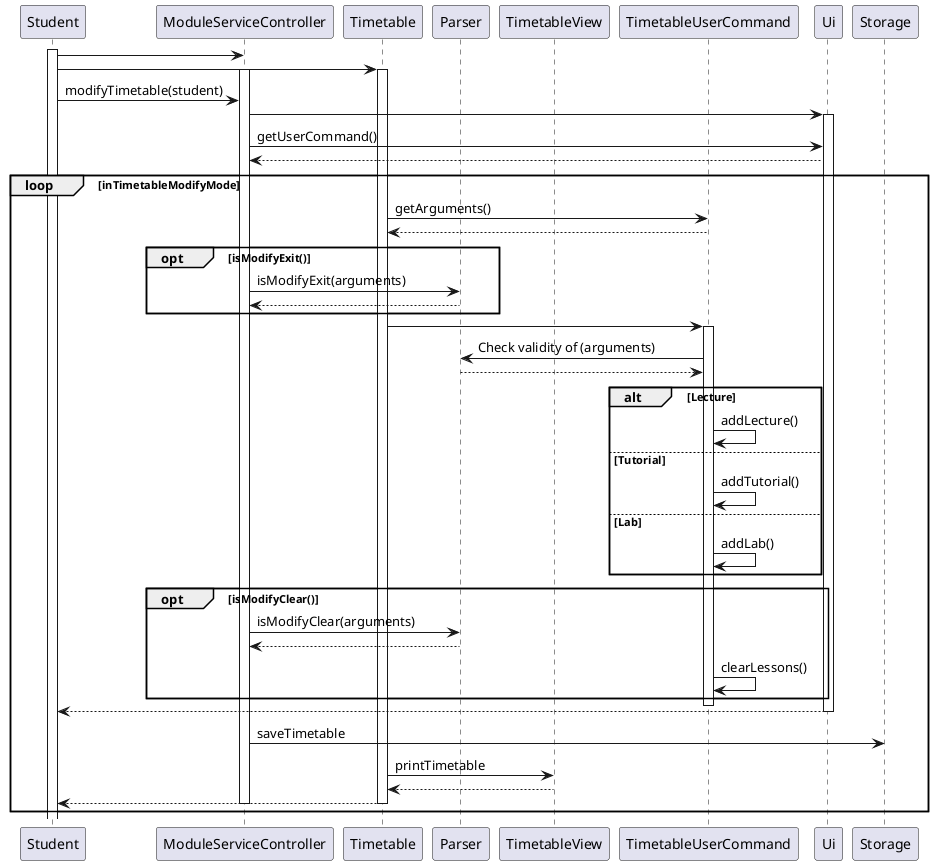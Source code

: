 @startuml

participant Student
participant ModuleServiceController
participant Timetable
participant Parser
participant TimetableView
participant TimetableUserCommand

participant Ui
participant Storage


activate Student
Student -> ModuleServiceController
Student -> Timetable
activate Timetable
activate ModuleServiceController
Student -> ModuleServiceController: modifyTimetable(student)
ModuleServiceController -> Ui
activate Ui
ModuleServiceController -> Ui: getUserCommand()
Ui --> ModuleServiceController:
loop inTimetableModifyMode
    Timetable -> TimetableUserCommand: getArguments()
    TimetableUserCommand --> Timetable
    opt  isModifyExit()
        ModuleServiceController -> Parser: isModifyExit(arguments)
            Parser --> ModuleServiceController

    end
    Timetable -> TimetableUserCommand
    activate TimetableUserCommand



    TimetableUserCommand -> Parser: Check validity of (arguments)


    Parser --> TimetableUserCommand



    alt Lecture
    TimetableUserCommand -> TimetableUserCommand: addLecture()



    else Tutorial
     TimetableUserCommand -> TimetableUserCommand: addTutorial()


    else Lab
    TimetableUserCommand -> TimetableUserCommand: addLab()

    end
    opt  isModifyClear()
    ModuleServiceController -> Parser: isModifyClear(arguments)
    Parser --> ModuleServiceController

    TimetableUserCommand -> TimetableUserCommand: clearLessons()

    end
    deactivate TimetableUserCommand


        Ui --> Student
        deactivate Ui
    ModuleServiceController -> Storage: saveTimetable

    Timetable -> TimetableView: printTimetable

    TimetableView --> Timetable

    Timetable --> Student
    deactivate ModuleServiceController
    deactivate Timetable
end


@enduml
